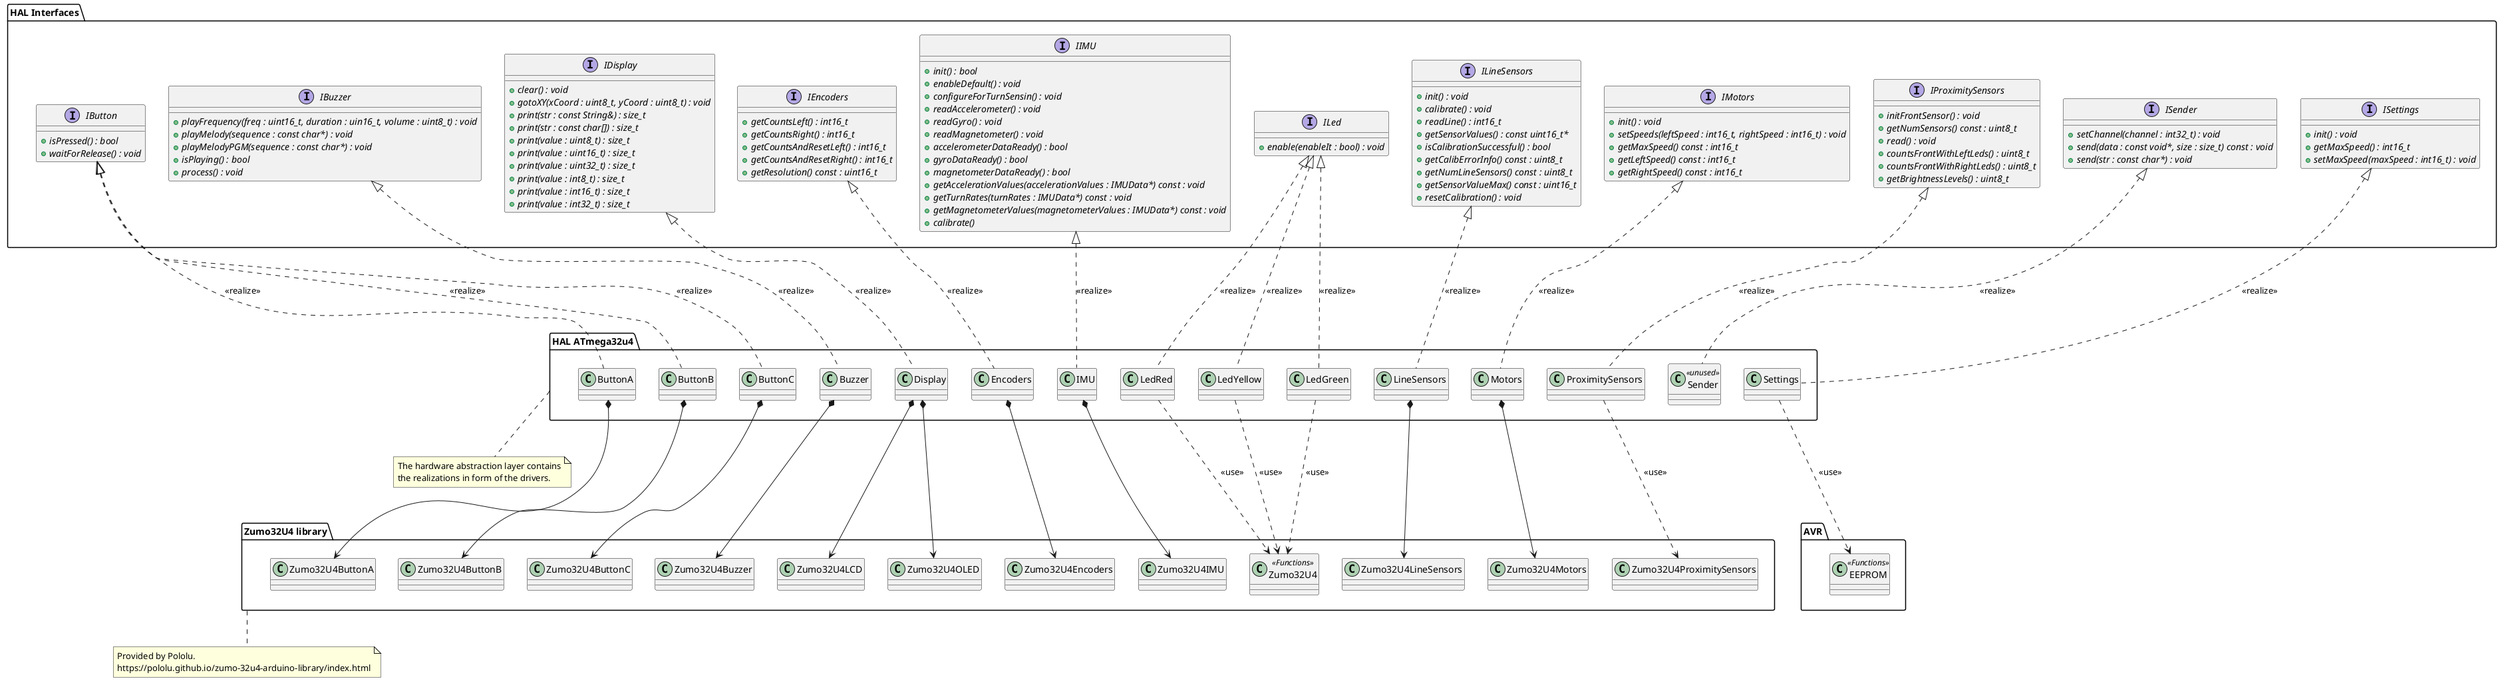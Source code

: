 @startuml HAL

package "HAL Interfaces" as halInterfaces {

    interface "IButton" as iButton {
        + {abstract} isPressed() : bool
        + {abstract} waitForRelease() : void
    }

    interface "IBuzzer" as iBuzzer {
        + {abstract} playFrequency(freq : uint16_t, duration : uin16_t, volume : uint8_t) : void
        + {abstract} playMelody(sequence : const char*) : void
        + {abstract} playMelodyPGM(sequence : const char*) : void
        + {abstract} isPlaying() : bool
        + {abstract} process() : void
    }

    interface "IDisplay" as iDisplay {
        + {abstract} clear() : void
        + {abstract} gotoXY(xCoord : uint8_t, yCoord : uint8_t) : void
        + {abstract} print(str : const String&) : size_t
        + {abstract} print(str : const char[]) : size_t
        + {abstract} print(value : uint8_t) : size_t
        + {abstract} print(value : uint16_t) : size_t
        + {abstract} print(value : uint32_t) : size_t
        + {abstract} print(value : int8_t) : size_t
        + {abstract} print(value : int16_t) : size_t
        + {abstract} print(value : int32_t) : size_t
    }

    interface "IEncoders" as iEncoders {
        + {abstract} getCountsLeft() : int16_t
        + {abstract} getCountsRight() : int16_t
        + {abstract} getCountsAndResetLeft() : int16_t
        + {abstract} getCountsAndResetRight() : int16_t
        + {abstract} getResolution() const : uint16_t
    }

    interface "IIMU" as iIMU {
        + {abstract} init() : bool
        + {abstract} enableDefault() : void
        + {abstract} configureForTurnSensin() : void
        + {abstract} readAccelerometer() : void
        + {abstract} readGyro() : void
        + {abstract} readMagnetometer() : void
        + {abstract} accelerometerDataReady() : bool
        + {abstract} gyroDataReady() : bool
        + {abstract} magnetometerDataReady() : bool
        + {abstract} getAccelerationValues(accelerationValues : IMUData*) const : void
        + {abstract} getTurnRates(turnRates : IMUData*) const : void
        + {abstract} getMagnetometerValues(magnetometerValues : IMUData*) const : void
        + {abstract} calibrate()
    }

    interface "ILed" as iLed {
        + {abstract} enable(enableIt : bool) : void
    }

    interface "ILineSensors" as iLineSensors {
        + {abstract} init() : void
        + {abstract} calibrate() : void
        + {abstract} readLine() : int16_t
        + {abstract} getSensorValues() : const uint16_t*
        + {abstract} isCalibrationSuccessful() : bool
        + {abstract} getCalibErrorInfo() const : uint8_t
        + {abstract} getNumLineSensors() const : uint8_t
        + {abstract} getSensorValueMax() const : uint16_t
        + {abstract} resetCalibration() : void
    }

    interface "IMotors" as iMotors {
        + {abstract} init() : void
        + {abstract} setSpeeds(leftSpeed : int16_t, rightSpeed : int16_t) : void
        + {abstract} getMaxSpeed() const : int16_t
        + {abstract} getLeftSpeed() const : int16_t
        + {abstract} getRightSpeed() const : int16_t
    }

    interface "IProximitySensors" as iProximitySensors {
        + {abstract} initFrontSensor() : void
        + {abstract} getNumSensors() const : uint8_t
        + {abstract} read() : void
        + {abstract} countsFrontWithLeftLeds() : uint8_t
        + {abstract} countsFrontWithRightLeds() : uint8_t
        + {abstract} getBrightnessLevels() : uint8_t
    }

    interface "ISender" as iSender {
        + {abstract} setChannel(channel : int32_t) : void
        + {abstract} send(data : const void*, size : size_t) const : void
        + {abstract} send(str : const char*) : void
    }

    interface "ISettings" as iSettings {
        + {abstract} init() : void
        + {abstract} getMaxSpeed() : int16_t
        + {abstract} setMaxSpeed(maxSpeed : int16_t) : void
    }

}

package "HAL ATmega32u4" as hal {

    class ButtonA
    class ButtonB
    class ButtonC
    class Buzzer
    class Display
    class Encoders
    class IMU
    class LedRed
    class LedYellow
    class LedGreen
    class LineSensors
    class Motors
    class ProximitySensors
    class Sender <<unused>>
    class Settings

    iButton <|... ButtonA: <<realize>>
    iButton <|... ButtonB: <<realize>>
    iButton <|... ButtonC: <<realize>>
    iBuzzer <|... Buzzer: <<realize>>
    iDisplay <|... Display: <<realize>>
    iEncoders <|... Encoders: <<realize>>
    iIMU <|... IMU: <<realize>>
    iLed <|... LedRed: <<realize>>
    iLed <|... LedYellow: <<realize>>
    iLed <|... LedGreen: <<realize>>
    iLineSensors <|... LineSensors: <<realize>>
    iMotors <|... Motors: <<realize>>
    iProximitySensors <|... ProximitySensors: <<realize>>
    iSender <|... Sender: <<realize>>
    iSettings <|... Settings: <<realize>>
}

package "Zumo32U4 library" as zumo32u4Lib {
    
    class Zumo32U4ButtonA
    class Zumo32U4ButtonB
    class Zumo32U4ButtonC
    class Zumo32U4Buzzer
    class Zumo32U4LCD
    class Zumo32U4OLED
    class Zumo32U4Encoders
    class Zumo32U4IMU
    class Zumo32U4 <<Functions>>
    class Zumo32U4LineSensors
    class Zumo32U4Motors
    class Zumo32U4ProximitySensors
}

package "AVR" as avr {
    class EEPROM <<Functions>>
}

note bottom of zumo32u4Lib
    Provided by Pololu.
    https://pololu.github.io/zumo-32u4-arduino-library/index.html
end note

halInterfaces -[hidden]-- hal
hal -[hidden]-- zumo32u4Lib
zumo32u4Lib -[hidden]r- avr

ButtonA *---> Zumo32U4ButtonA
ButtonB *---> Zumo32U4ButtonB
ButtonC *---> Zumo32U4ButtonC
Buzzer *---> Zumo32U4Buzzer
Display *---> Zumo32U4LCD
Display *---> Zumo32U4OLED
Encoders *---> Zumo32U4Encoders
IMU *---> Zumo32U4IMU
LedRed ...> Zumo32U4: <<use>>
LedYellow ...> Zumo32U4: <<use>>
LedGreen ...> Zumo32U4: <<use>>
LineSensors *---> Zumo32U4LineSensors
Motors *---> Zumo32U4Motors
ProximitySensors ...> Zumo32U4ProximitySensors: <<use>>

Settings ...> EEPROM: <<use>>

note bottom of hal
    The hardware abstraction layer contains
    the realizations in form of the drivers.
end note

@enduml